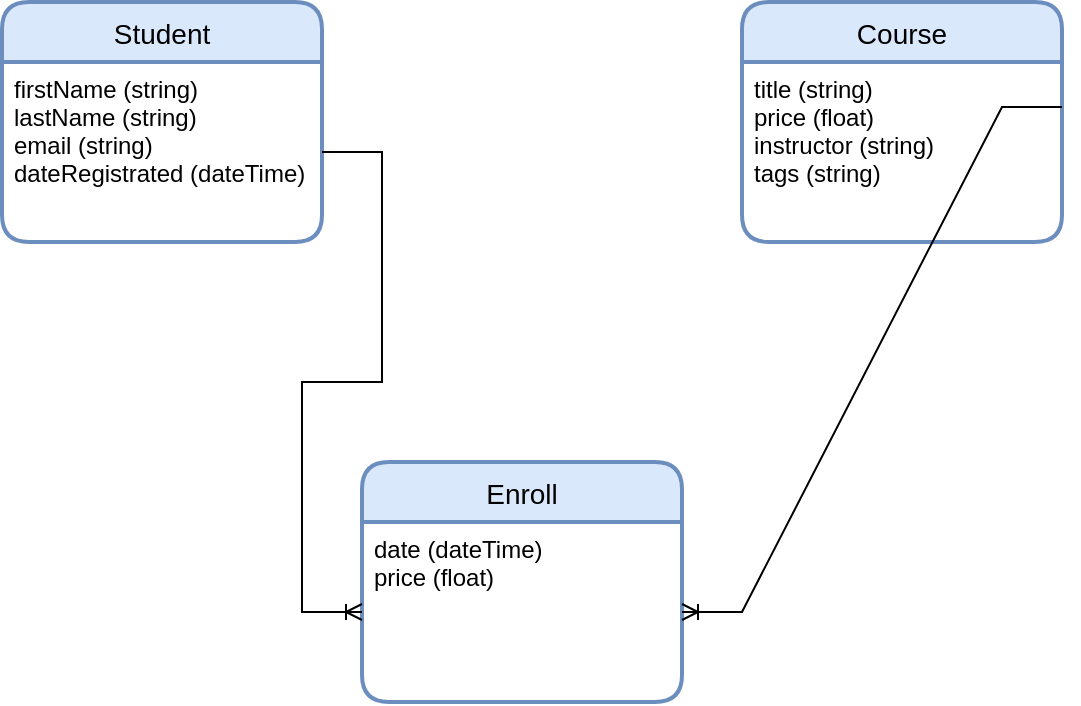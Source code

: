 <mxfile version="20.0.4" type="device"><diagram id="R2lEEEUBdFMjLlhIrx00" name="Page-1"><mxGraphModel dx="1038" dy="588" grid="1" gridSize="10" guides="1" tooltips="1" connect="1" arrows="1" fold="1" page="1" pageScale="1" pageWidth="850" pageHeight="1100" math="0" shadow="0" extFonts="Permanent Marker^https://fonts.googleapis.com/css?family=Permanent+Marker"><root><mxCell id="0"/><mxCell id="1" parent="0"/><mxCell id="-z9HREyw7zys4IW9l1Dx-1" value="Student" style="swimlane;childLayout=stackLayout;horizontal=1;startSize=30;horizontalStack=0;rounded=1;fontSize=14;fontStyle=0;strokeWidth=2;resizeParent=0;resizeLast=1;shadow=0;dashed=0;align=center;fillColor=#dae8fc;strokeColor=#6c8ebf;" parent="1" vertex="1"><mxGeometry x="120" y="200" width="160" height="120" as="geometry"/></mxCell><mxCell id="-z9HREyw7zys4IW9l1Dx-2" value="firstName (string)&#10;lastName (string)&#10;email (string)&#10;dateRegistrated (dateTime)" style="align=left;strokeColor=none;fillColor=none;spacingLeft=4;fontSize=12;verticalAlign=top;resizable=0;rotatable=0;part=1;" parent="-z9HREyw7zys4IW9l1Dx-1" vertex="1"><mxGeometry y="30" width="160" height="90" as="geometry"/></mxCell><mxCell id="-z9HREyw7zys4IW9l1Dx-3" value="Course" style="swimlane;childLayout=stackLayout;horizontal=1;startSize=30;horizontalStack=0;rounded=1;fontSize=14;fontStyle=0;strokeWidth=2;resizeParent=0;resizeLast=1;shadow=0;dashed=0;align=center;fillColor=#dae8fc;strokeColor=#6c8ebf;" parent="1" vertex="1"><mxGeometry x="490" y="200" width="160" height="120" as="geometry"/></mxCell><mxCell id="-z9HREyw7zys4IW9l1Dx-4" value="title (string)&#10;price (float)&#10;instructor (string)&#10;tags (string)" style="align=left;strokeColor=none;fillColor=none;spacingLeft=4;fontSize=12;verticalAlign=top;resizable=0;rotatable=0;part=1;" parent="-z9HREyw7zys4IW9l1Dx-3" vertex="1"><mxGeometry y="30" width="160" height="90" as="geometry"/></mxCell><mxCell id="-z9HREyw7zys4IW9l1Dx-8" value="Enroll" style="swimlane;childLayout=stackLayout;horizontal=1;startSize=30;horizontalStack=0;rounded=1;fontSize=14;fontStyle=0;strokeWidth=2;resizeParent=0;resizeLast=1;shadow=0;dashed=0;align=center;fillColor=#dae8fc;strokeColor=#6c8ebf;" parent="1" vertex="1"><mxGeometry x="300" y="430" width="160" height="120" as="geometry"/></mxCell><mxCell id="-z9HREyw7zys4IW9l1Dx-9" value="date (dateTime)&#10;price (float)" style="align=left;strokeColor=none;fillColor=none;spacingLeft=4;fontSize=12;verticalAlign=top;resizable=0;rotatable=0;part=1;" parent="-z9HREyw7zys4IW9l1Dx-8" vertex="1"><mxGeometry y="30" width="160" height="90" as="geometry"/></mxCell><mxCell id="-z9HREyw7zys4IW9l1Dx-10" value="" style="edgeStyle=entityRelationEdgeStyle;fontSize=12;html=1;endArrow=ERoneToMany;rounded=0;exitX=1;exitY=0.5;exitDx=0;exitDy=0;entryX=0;entryY=0.5;entryDx=0;entryDy=0;" parent="1" source="-z9HREyw7zys4IW9l1Dx-2" target="-z9HREyw7zys4IW9l1Dx-9" edge="1"><mxGeometry width="100" height="100" relative="1" as="geometry"><mxPoint x="300" y="390" as="sourcePoint"/><mxPoint x="330" y="410" as="targetPoint"/></mxGeometry></mxCell><mxCell id="-z9HREyw7zys4IW9l1Dx-17" value="" style="edgeStyle=entityRelationEdgeStyle;fontSize=12;html=1;endArrow=ERoneToMany;rounded=0;exitX=1;exitY=0.25;exitDx=0;exitDy=0;entryX=1;entryY=0.5;entryDx=0;entryDy=0;" parent="1" source="-z9HREyw7zys4IW9l1Dx-4" target="-z9HREyw7zys4IW9l1Dx-9" edge="1"><mxGeometry width="100" height="100" relative="1" as="geometry"><mxPoint x="680" y="530" as="sourcePoint"/><mxPoint x="780" y="430" as="targetPoint"/></mxGeometry></mxCell></root></mxGraphModel></diagram></mxfile>